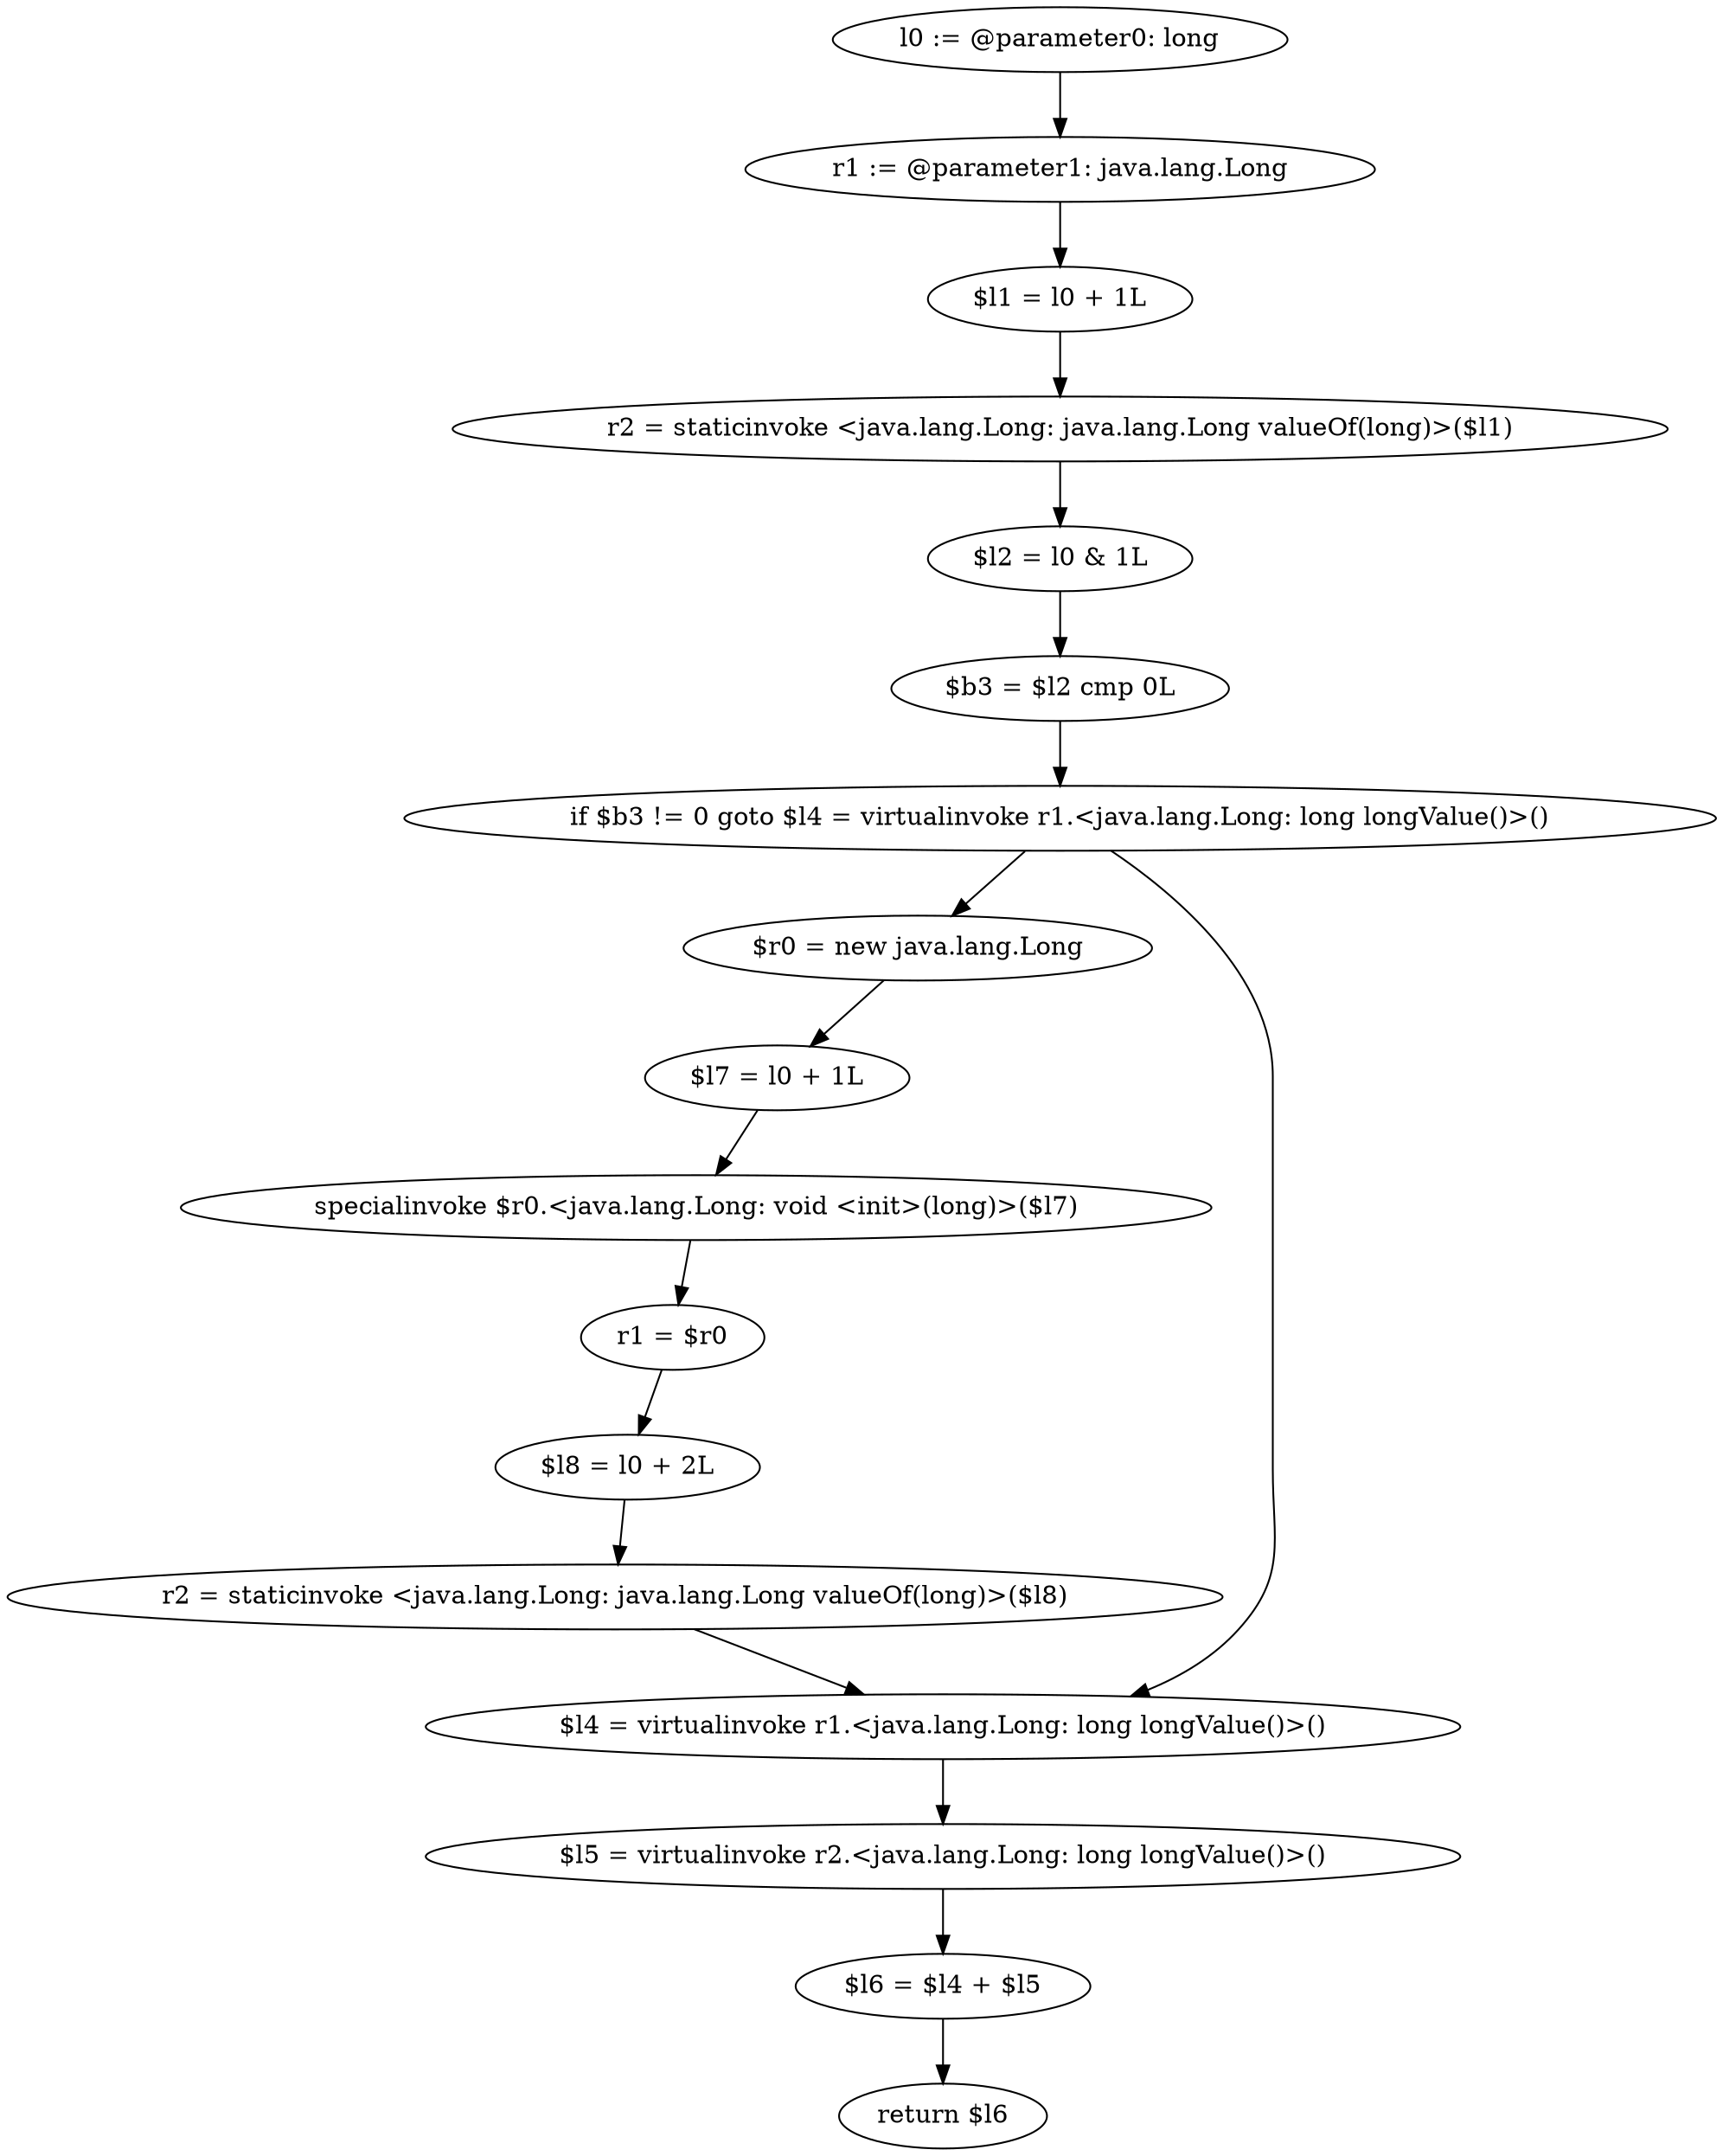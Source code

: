 digraph "unitGraph" {
    "l0 := @parameter0: long"
    "r1 := @parameter1: java.lang.Long"
    "$l1 = l0 + 1L"
    "r2 = staticinvoke <java.lang.Long: java.lang.Long valueOf(long)>($l1)"
    "$l2 = l0 & 1L"
    "$b3 = $l2 cmp 0L"
    "if $b3 != 0 goto $l4 = virtualinvoke r1.<java.lang.Long: long longValue()>()"
    "$r0 = new java.lang.Long"
    "$l7 = l0 + 1L"
    "specialinvoke $r0.<java.lang.Long: void <init>(long)>($l7)"
    "r1 = $r0"
    "$l8 = l0 + 2L"
    "r2 = staticinvoke <java.lang.Long: java.lang.Long valueOf(long)>($l8)"
    "$l4 = virtualinvoke r1.<java.lang.Long: long longValue()>()"
    "$l5 = virtualinvoke r2.<java.lang.Long: long longValue()>()"
    "$l6 = $l4 + $l5"
    "return $l6"
    "l0 := @parameter0: long"->"r1 := @parameter1: java.lang.Long";
    "r1 := @parameter1: java.lang.Long"->"$l1 = l0 + 1L";
    "$l1 = l0 + 1L"->"r2 = staticinvoke <java.lang.Long: java.lang.Long valueOf(long)>($l1)";
    "r2 = staticinvoke <java.lang.Long: java.lang.Long valueOf(long)>($l1)"->"$l2 = l0 & 1L";
    "$l2 = l0 & 1L"->"$b3 = $l2 cmp 0L";
    "$b3 = $l2 cmp 0L"->"if $b3 != 0 goto $l4 = virtualinvoke r1.<java.lang.Long: long longValue()>()";
    "if $b3 != 0 goto $l4 = virtualinvoke r1.<java.lang.Long: long longValue()>()"->"$r0 = new java.lang.Long";
    "if $b3 != 0 goto $l4 = virtualinvoke r1.<java.lang.Long: long longValue()>()"->"$l4 = virtualinvoke r1.<java.lang.Long: long longValue()>()";
    "$r0 = new java.lang.Long"->"$l7 = l0 + 1L";
    "$l7 = l0 + 1L"->"specialinvoke $r0.<java.lang.Long: void <init>(long)>($l7)";
    "specialinvoke $r0.<java.lang.Long: void <init>(long)>($l7)"->"r1 = $r0";
    "r1 = $r0"->"$l8 = l0 + 2L";
    "$l8 = l0 + 2L"->"r2 = staticinvoke <java.lang.Long: java.lang.Long valueOf(long)>($l8)";
    "r2 = staticinvoke <java.lang.Long: java.lang.Long valueOf(long)>($l8)"->"$l4 = virtualinvoke r1.<java.lang.Long: long longValue()>()";
    "$l4 = virtualinvoke r1.<java.lang.Long: long longValue()>()"->"$l5 = virtualinvoke r2.<java.lang.Long: long longValue()>()";
    "$l5 = virtualinvoke r2.<java.lang.Long: long longValue()>()"->"$l6 = $l4 + $l5";
    "$l6 = $l4 + $l5"->"return $l6";
}
